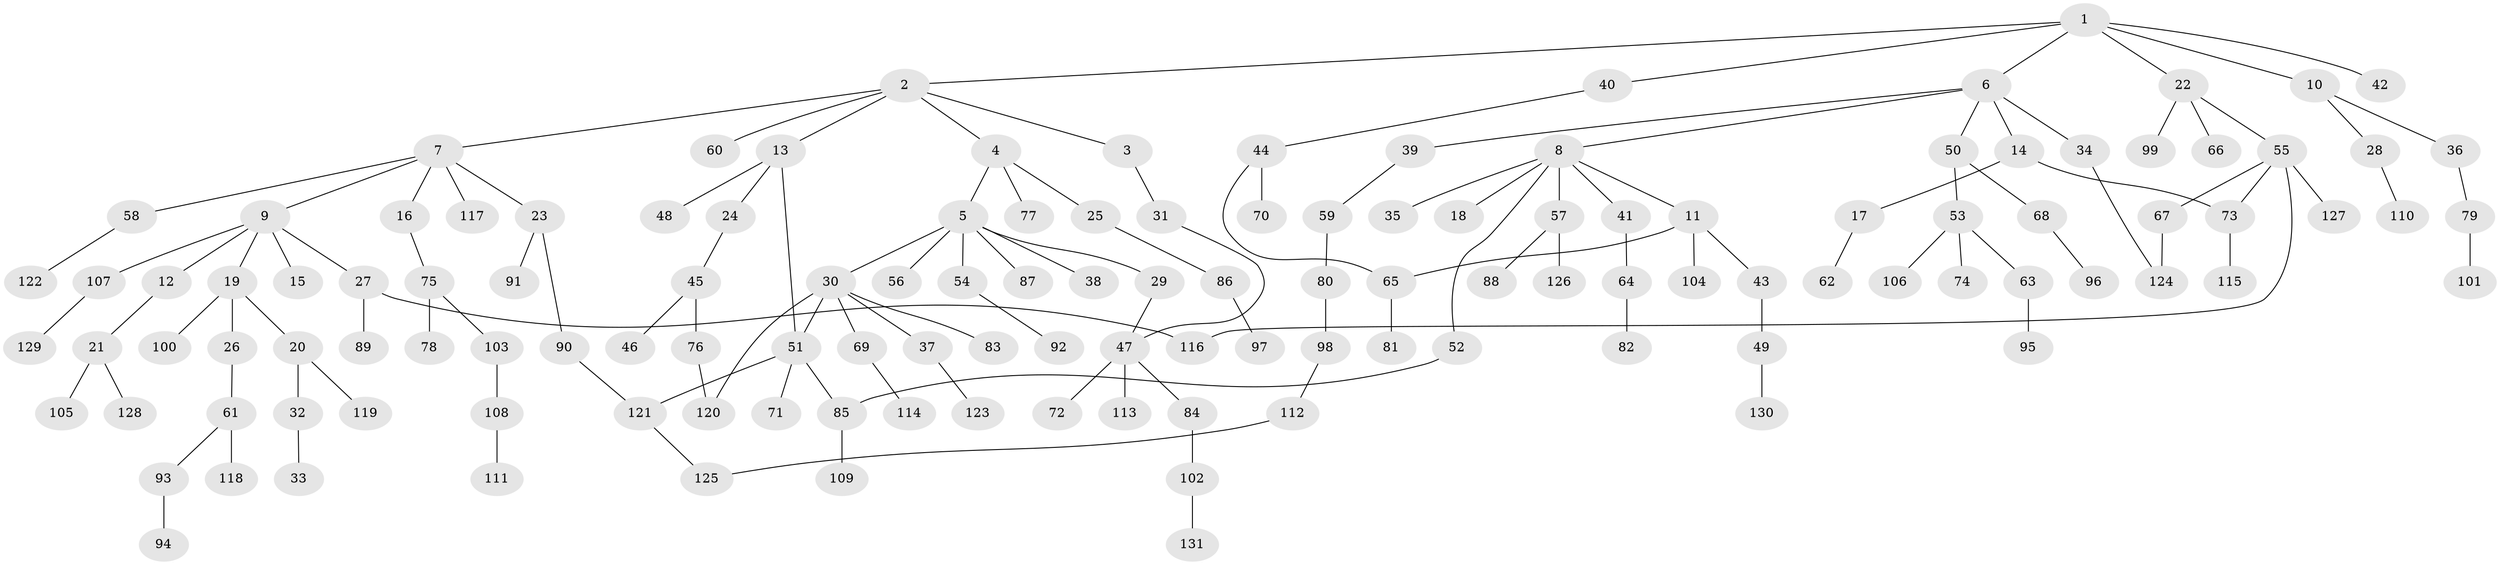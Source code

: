 // coarse degree distribution, {10: 0.03076923076923077, 2: 0.24615384615384617, 3: 0.07692307692307693, 7: 0.03076923076923077, 9: 0.015384615384615385, 6: 0.046153846153846156, 5: 0.015384615384615385, 1: 0.5384615384615384}
// Generated by graph-tools (version 1.1) at 2025/17/03/04/25 18:17:02]
// undirected, 131 vertices, 140 edges
graph export_dot {
graph [start="1"]
  node [color=gray90,style=filled];
  1;
  2;
  3;
  4;
  5;
  6;
  7;
  8;
  9;
  10;
  11;
  12;
  13;
  14;
  15;
  16;
  17;
  18;
  19;
  20;
  21;
  22;
  23;
  24;
  25;
  26;
  27;
  28;
  29;
  30;
  31;
  32;
  33;
  34;
  35;
  36;
  37;
  38;
  39;
  40;
  41;
  42;
  43;
  44;
  45;
  46;
  47;
  48;
  49;
  50;
  51;
  52;
  53;
  54;
  55;
  56;
  57;
  58;
  59;
  60;
  61;
  62;
  63;
  64;
  65;
  66;
  67;
  68;
  69;
  70;
  71;
  72;
  73;
  74;
  75;
  76;
  77;
  78;
  79;
  80;
  81;
  82;
  83;
  84;
  85;
  86;
  87;
  88;
  89;
  90;
  91;
  92;
  93;
  94;
  95;
  96;
  97;
  98;
  99;
  100;
  101;
  102;
  103;
  104;
  105;
  106;
  107;
  108;
  109;
  110;
  111;
  112;
  113;
  114;
  115;
  116;
  117;
  118;
  119;
  120;
  121;
  122;
  123;
  124;
  125;
  126;
  127;
  128;
  129;
  130;
  131;
  1 -- 2;
  1 -- 6;
  1 -- 10;
  1 -- 22;
  1 -- 40;
  1 -- 42;
  2 -- 3;
  2 -- 4;
  2 -- 7;
  2 -- 13;
  2 -- 60;
  3 -- 31;
  4 -- 5;
  4 -- 25;
  4 -- 77;
  5 -- 29;
  5 -- 30;
  5 -- 38;
  5 -- 54;
  5 -- 56;
  5 -- 87;
  6 -- 8;
  6 -- 14;
  6 -- 34;
  6 -- 39;
  6 -- 50;
  7 -- 9;
  7 -- 16;
  7 -- 23;
  7 -- 58;
  7 -- 117;
  8 -- 11;
  8 -- 18;
  8 -- 35;
  8 -- 41;
  8 -- 52;
  8 -- 57;
  9 -- 12;
  9 -- 15;
  9 -- 19;
  9 -- 27;
  9 -- 107;
  10 -- 28;
  10 -- 36;
  11 -- 43;
  11 -- 65;
  11 -- 104;
  12 -- 21;
  13 -- 24;
  13 -- 48;
  13 -- 51;
  14 -- 17;
  14 -- 73;
  16 -- 75;
  17 -- 62;
  19 -- 20;
  19 -- 26;
  19 -- 100;
  20 -- 32;
  20 -- 119;
  21 -- 105;
  21 -- 128;
  22 -- 55;
  22 -- 66;
  22 -- 99;
  23 -- 90;
  23 -- 91;
  24 -- 45;
  25 -- 86;
  26 -- 61;
  27 -- 89;
  27 -- 116;
  28 -- 110;
  29 -- 47;
  30 -- 37;
  30 -- 69;
  30 -- 83;
  30 -- 120;
  30 -- 51;
  31 -- 47;
  32 -- 33;
  34 -- 124;
  36 -- 79;
  37 -- 123;
  39 -- 59;
  40 -- 44;
  41 -- 64;
  43 -- 49;
  44 -- 70;
  44 -- 65;
  45 -- 46;
  45 -- 76;
  47 -- 72;
  47 -- 84;
  47 -- 113;
  49 -- 130;
  50 -- 53;
  50 -- 68;
  51 -- 71;
  51 -- 121;
  51 -- 85;
  52 -- 85;
  53 -- 63;
  53 -- 74;
  53 -- 106;
  54 -- 92;
  55 -- 67;
  55 -- 73;
  55 -- 127;
  55 -- 116;
  57 -- 88;
  57 -- 126;
  58 -- 122;
  59 -- 80;
  61 -- 93;
  61 -- 118;
  63 -- 95;
  64 -- 82;
  65 -- 81;
  67 -- 124;
  68 -- 96;
  69 -- 114;
  73 -- 115;
  75 -- 78;
  75 -- 103;
  76 -- 120;
  79 -- 101;
  80 -- 98;
  84 -- 102;
  85 -- 109;
  86 -- 97;
  90 -- 121;
  93 -- 94;
  98 -- 112;
  102 -- 131;
  103 -- 108;
  107 -- 129;
  108 -- 111;
  112 -- 125;
  121 -- 125;
}
